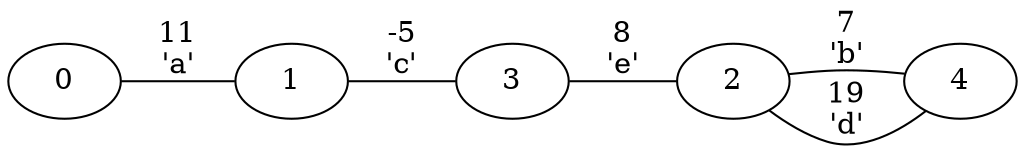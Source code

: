 graph G {
rankdir=LR
	0 -- 1 [label="11
'a'"];
	1 -- 3 [label="-5
'c'"];
	2 -- 4 [label="7
'b'"];
	3 -- 2 [label="8
'e'"];
	4 -- 2 [label="19
'd'"];
}

